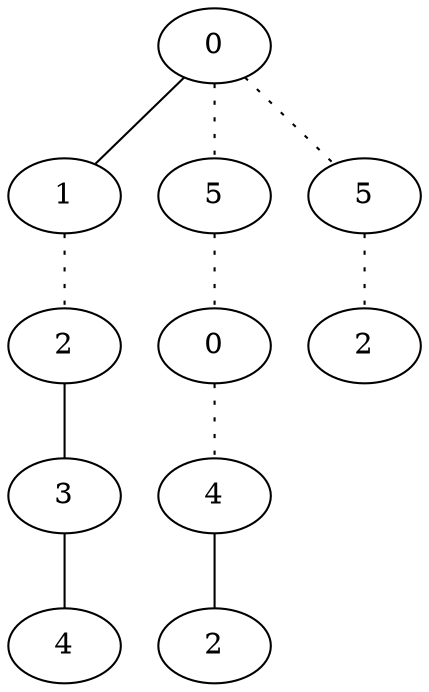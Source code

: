 graph {
a0[label=0];
a1[label=1];
a2[label=2];
a3[label=3];
a4[label=4];
a5[label=5];
a6[label=0];
a7[label=4];
a8[label=2];
a9[label=5];
a10[label=2];
a0 -- a1;
a0 -- a5 [style=dotted];
a0 -- a9 [style=dotted];
a1 -- a2 [style=dotted];
a2 -- a3;
a3 -- a4;
a5 -- a6 [style=dotted];
a6 -- a7 [style=dotted];
a7 -- a8;
a9 -- a10 [style=dotted];
}
